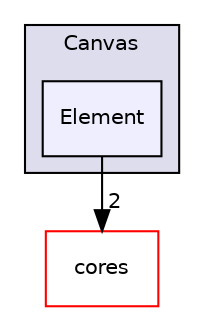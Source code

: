 digraph "libraries/Canvas/Canvas/Element" {
  compound=true
  node [ fontsize="10", fontname="Helvetica"];
  edge [ labelfontsize="10", labelfontname="Helvetica"];
  subgraph clusterdir_10288b54646f532b6184431839f4b2dd {
    graph [ bgcolor="#ddddee", pencolor="black", label="Canvas" fontname="Helvetica", fontsize="10", URL="dir_10288b54646f532b6184431839f4b2dd.html"]
  dir_454055584dfa13392115c9df4d7c1d1e [shape=box, label="Element", style="filled", fillcolor="#eeeeff", pencolor="black", URL="dir_454055584dfa13392115c9df4d7c1d1e.html"];
  }
  dir_51d9c9f08f6806a0f97badf342e5b4d7 [shape=box label="cores" fillcolor="white" style="filled" color="red" URL="dir_51d9c9f08f6806a0f97badf342e5b4d7.html"];
  dir_454055584dfa13392115c9df4d7c1d1e->dir_51d9c9f08f6806a0f97badf342e5b4d7 [headlabel="2", labeldistance=1.5 headhref="dir_000019_000000.html"];
}
